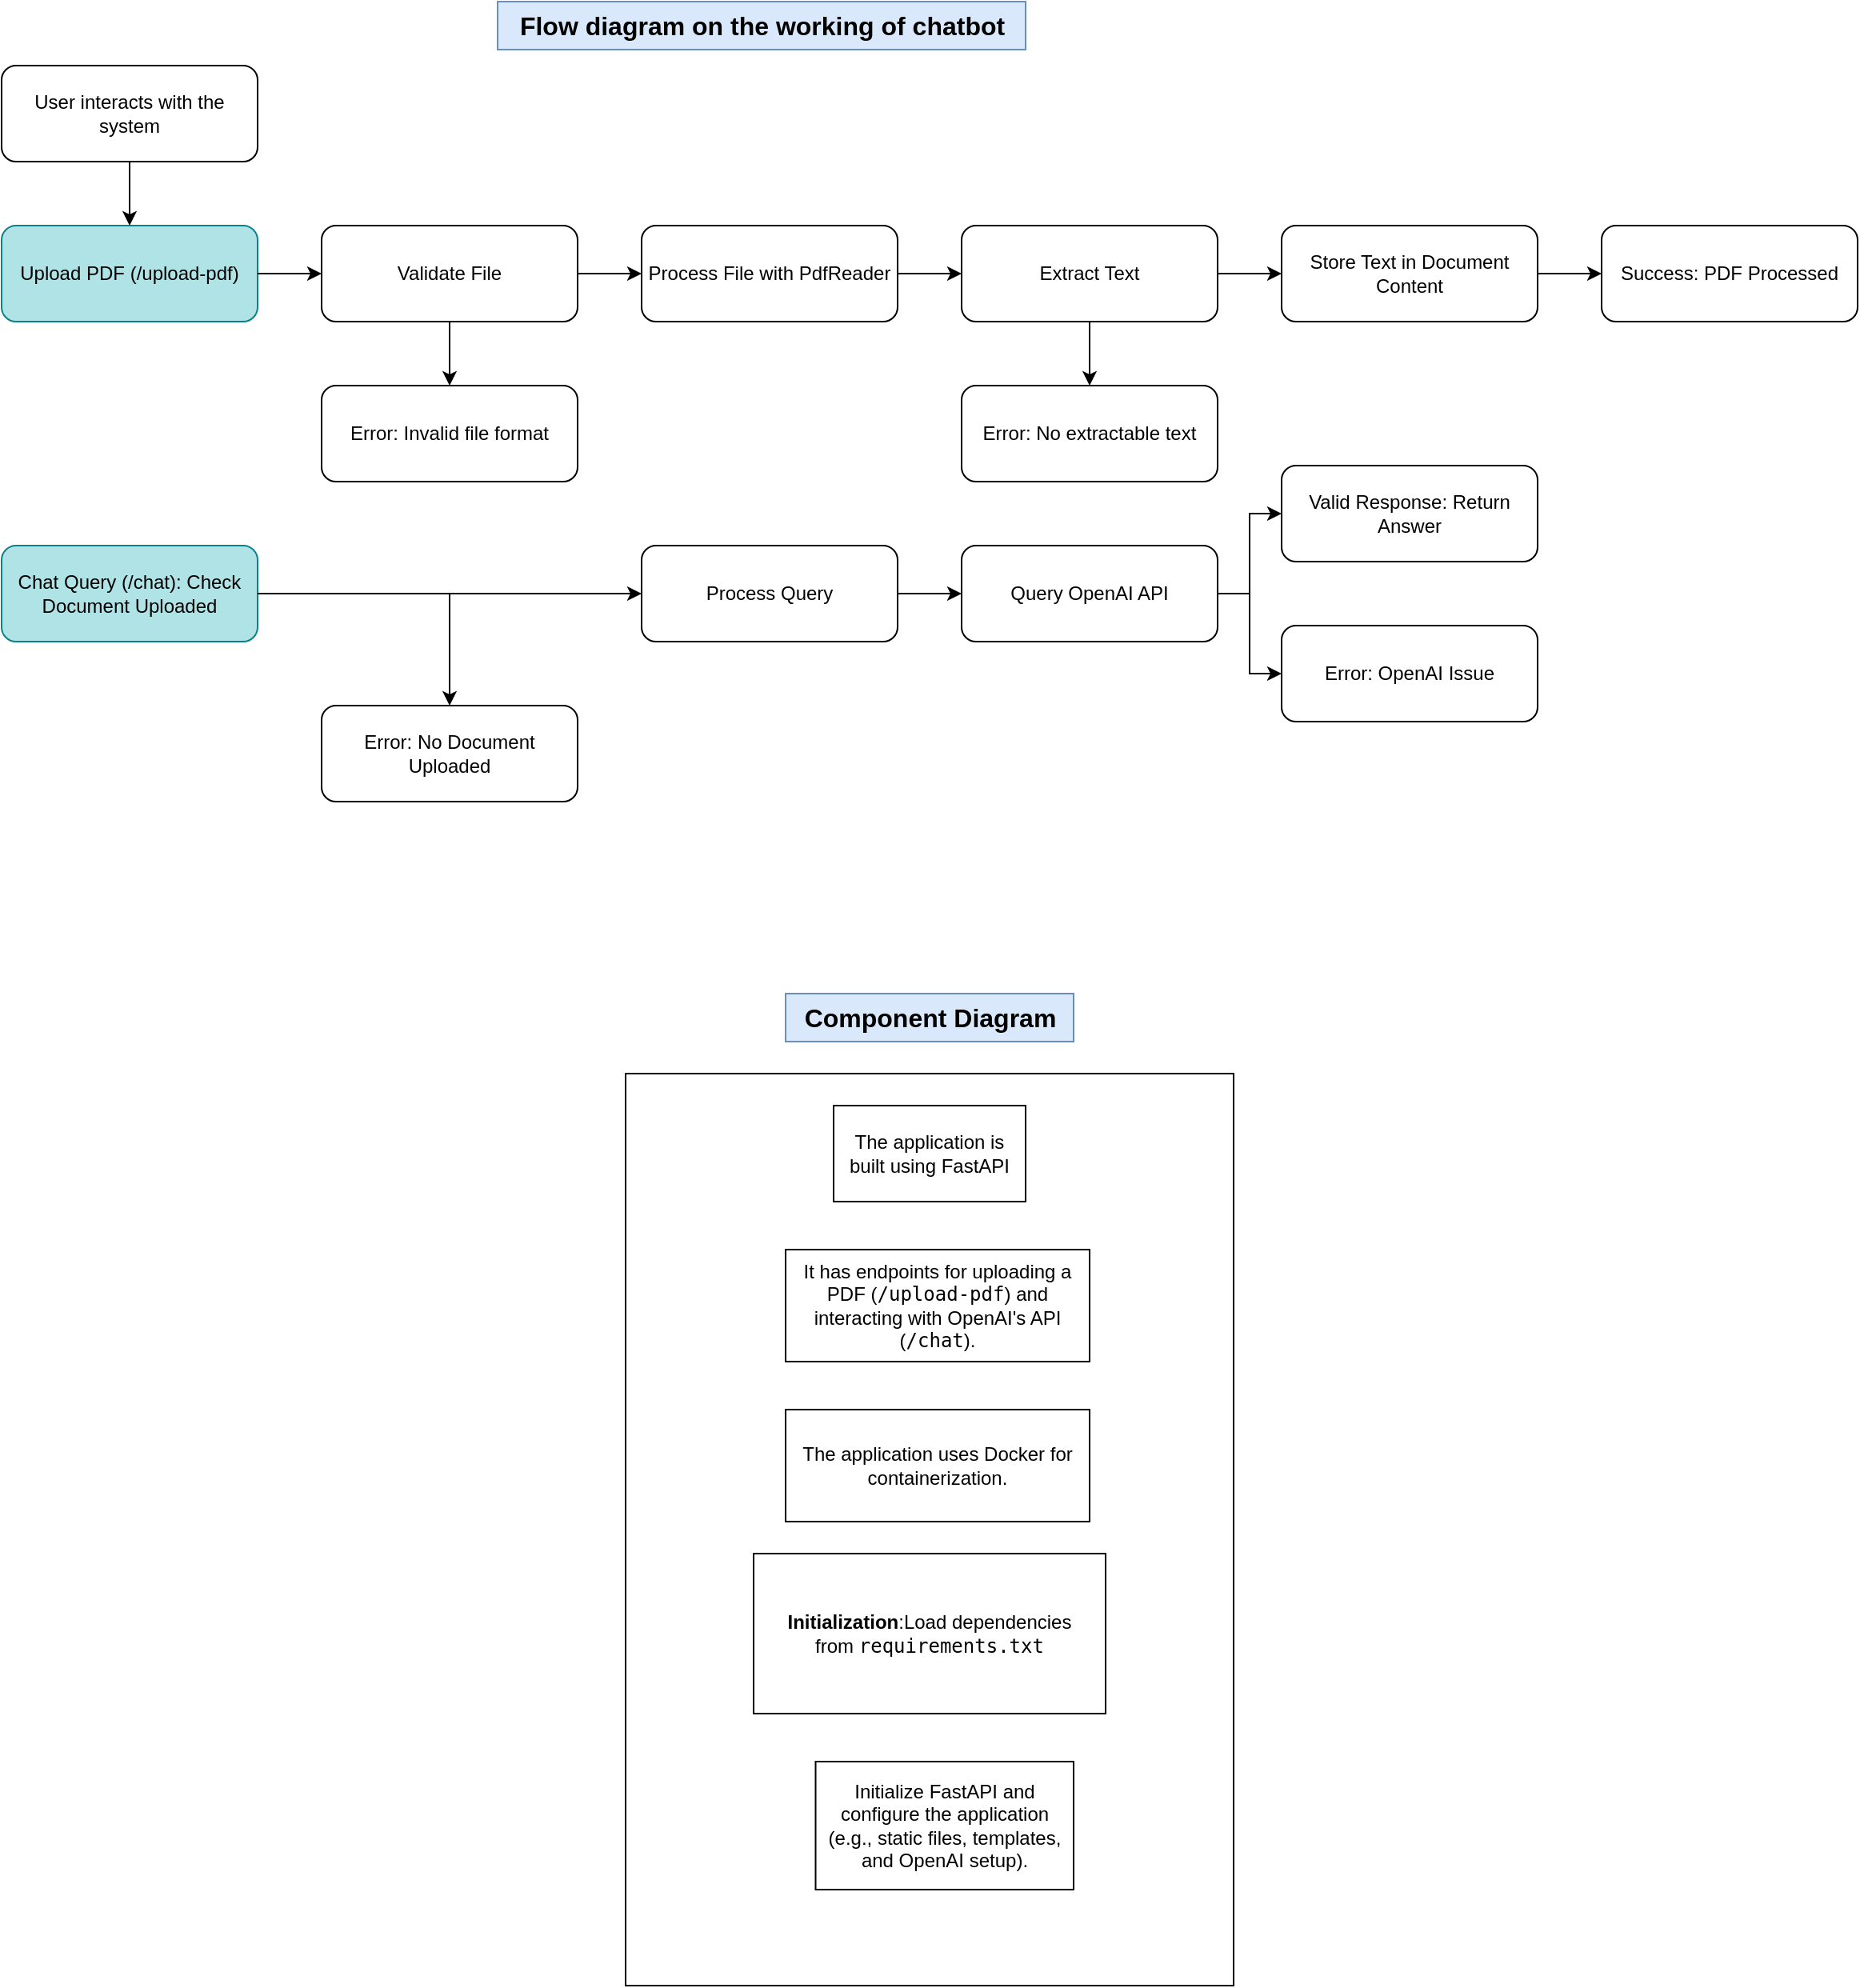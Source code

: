 <mxfile version="24.7.5">
  <diagram id="Y2N6PIRxHx6CrjyT46Iy" name="Page-1">
    <mxGraphModel dx="972" dy="860" grid="1" gridSize="10" guides="1" tooltips="1" connect="1" arrows="1" fold="1" page="1" pageScale="1" pageWidth="827" pageHeight="1169" math="0" shadow="0">
      <root>
        <mxCell id="0" />
        <mxCell id="1" parent="0" />
        <mxCell id="start" value="User interacts with the system" style="rounded=1;whiteSpace=wrap;html=1;" parent="1" vertex="1">
          <mxGeometry x="100" y="50" width="160" height="60" as="geometry" />
        </mxCell>
        <mxCell id="upload_pdf" value="Upload PDF (/upload-pdf)" style="rounded=1;whiteSpace=wrap;html=1;fillColor=#b0e3e6;strokeColor=#0e8088;" parent="1" vertex="1">
          <mxGeometry x="100" y="150" width="160" height="60" as="geometry" />
        </mxCell>
        <mxCell id="validate_pdf" value="Validate File" style="rounded=1;whiteSpace=wrap;html=1;" parent="1" vertex="1">
          <mxGeometry x="300" y="150" width="160" height="60" as="geometry" />
        </mxCell>
        <mxCell id="invalid_pdf" value="Error: Invalid file format" style="rounded=1;whiteSpace=wrap;html=1;" parent="1" vertex="1">
          <mxGeometry x="300" y="250" width="160" height="60" as="geometry" />
        </mxCell>
        <mxCell id="process_pdf" value="Process File with PdfReader" style="rounded=1;whiteSpace=wrap;html=1;" parent="1" vertex="1">
          <mxGeometry x="500" y="150" width="160" height="60" as="geometry" />
        </mxCell>
        <mxCell id="extract_text" value="Extract Text" style="rounded=1;whiteSpace=wrap;html=1;" parent="1" vertex="1">
          <mxGeometry x="700" y="150" width="160" height="60" as="geometry" />
        </mxCell>
        <mxCell id="no_text_error" value="Error: No extractable text" style="rounded=1;whiteSpace=wrap;html=1;" parent="1" vertex="1">
          <mxGeometry x="700" y="250" width="160" height="60" as="geometry" />
        </mxCell>
        <mxCell id="store_text" value="Store Text in Document Content" style="rounded=1;whiteSpace=wrap;html=1;" parent="1" vertex="1">
          <mxGeometry x="900" y="150" width="160" height="60" as="geometry" />
        </mxCell>
        <mxCell id="upload_success" value="Success: PDF Processed" style="rounded=1;whiteSpace=wrap;html=1;" parent="1" vertex="1">
          <mxGeometry x="1100" y="150" width="160" height="60" as="geometry" />
        </mxCell>
        <mxCell id="chat_check" value="Chat Query (/chat): Check Document Uploaded" style="rounded=1;whiteSpace=wrap;html=1;fillColor=#b0e3e6;strokeColor=#0e8088;" parent="1" vertex="1">
          <mxGeometry x="100" y="350" width="160" height="60" as="geometry" />
        </mxCell>
        <mxCell id="no_document_error" value="Error: No Document Uploaded" style="rounded=1;whiteSpace=wrap;html=1;" parent="1" vertex="1">
          <mxGeometry x="300" y="450" width="160" height="60" as="geometry" />
        </mxCell>
        <mxCell id="process_query" value="Process Query" style="rounded=1;whiteSpace=wrap;html=1;" parent="1" vertex="1">
          <mxGeometry x="500" y="350" width="160" height="60" as="geometry" />
        </mxCell>
        <mxCell id="query_openai" value="Query OpenAI API" style="rounded=1;whiteSpace=wrap;html=1;" parent="1" vertex="1">
          <mxGeometry x="700" y="350" width="160" height="60" as="geometry" />
        </mxCell>
        <mxCell id="valid_response" value="Valid Response: Return Answer" style="rounded=1;whiteSpace=wrap;html=1;" parent="1" vertex="1">
          <mxGeometry x="900" y="300" width="160" height="60" as="geometry" />
        </mxCell>
        <mxCell id="openai_error" value="Error: OpenAI Issue" style="rounded=1;whiteSpace=wrap;html=1;" parent="1" vertex="1">
          <mxGeometry x="900" y="400" width="160" height="60" as="geometry" />
        </mxCell>
        <mxCell id="start_to_upload_pdf" style="edgeStyle=orthogonalEdgeStyle;rounded=0;orthogonalLoop=1;" parent="1" source="start" target="upload_pdf" edge="1">
          <mxGeometry relative="1" as="geometry" />
        </mxCell>
        <mxCell id="upload_pdf_to_validate_pdf" style="edgeStyle=orthogonalEdgeStyle;rounded=0;orthogonalLoop=1;" parent="1" source="upload_pdf" target="validate_pdf" edge="1">
          <mxGeometry relative="1" as="geometry" />
        </mxCell>
        <mxCell id="validate_pdf_to_invalid_pdf" style="edgeStyle=orthogonalEdgeStyle;rounded=0;orthogonalLoop=1;" parent="1" source="validate_pdf" target="invalid_pdf" edge="1">
          <mxGeometry relative="1" as="geometry" />
        </mxCell>
        <mxCell id="validate_pdf_to_process_pdf" style="edgeStyle=orthogonalEdgeStyle;rounded=0;orthogonalLoop=1;" parent="1" source="validate_pdf" target="process_pdf" edge="1">
          <mxGeometry relative="1" as="geometry" />
        </mxCell>
        <mxCell id="process_pdf_to_extract_text" style="edgeStyle=orthogonalEdgeStyle;rounded=0;orthogonalLoop=1;" parent="1" source="process_pdf" target="extract_text" edge="1">
          <mxGeometry relative="1" as="geometry" />
        </mxCell>
        <mxCell id="extract_text_to_no_text_error" style="edgeStyle=orthogonalEdgeStyle;rounded=0;orthogonalLoop=1;" parent="1" source="extract_text" target="no_text_error" edge="1">
          <mxGeometry relative="1" as="geometry" />
        </mxCell>
        <mxCell id="extract_text_to_store_text" style="edgeStyle=orthogonalEdgeStyle;rounded=0;orthogonalLoop=1;" parent="1" source="extract_text" target="store_text" edge="1">
          <mxGeometry relative="1" as="geometry" />
        </mxCell>
        <mxCell id="store_text_to_upload_success" style="edgeStyle=orthogonalEdgeStyle;rounded=0;orthogonalLoop=1;" parent="1" source="store_text" target="upload_success" edge="1">
          <mxGeometry relative="1" as="geometry" />
        </mxCell>
        <mxCell id="chat_check_to_no_document_error" style="edgeStyle=orthogonalEdgeStyle;rounded=0;orthogonalLoop=1;" parent="1" source="chat_check" target="no_document_error" edge="1">
          <mxGeometry relative="1" as="geometry" />
        </mxCell>
        <mxCell id="chat_check_to_process_query" style="edgeStyle=orthogonalEdgeStyle;rounded=0;orthogonalLoop=1;" parent="1" source="chat_check" target="process_query" edge="1">
          <mxGeometry relative="1" as="geometry" />
        </mxCell>
        <mxCell id="process_query_to_query_openai" style="edgeStyle=orthogonalEdgeStyle;rounded=0;orthogonalLoop=1;" parent="1" source="process_query" target="query_openai" edge="1">
          <mxGeometry relative="1" as="geometry" />
        </mxCell>
        <mxCell id="query_openai_to_valid_response" style="edgeStyle=orthogonalEdgeStyle;rounded=0;orthogonalLoop=1;" parent="1" source="query_openai" target="valid_response" edge="1">
          <mxGeometry relative="1" as="geometry" />
        </mxCell>
        <mxCell id="query_openai_to_openai_error" style="edgeStyle=orthogonalEdgeStyle;rounded=0;orthogonalLoop=1;" parent="1" source="query_openai" target="openai_error" edge="1">
          <mxGeometry relative="1" as="geometry" />
        </mxCell>
        <mxCell id="m86hzeax6SAJfVHLKmPA-2" value="&lt;span style=&quot;font-size: 16px;&quot;&gt;&lt;b&gt;Flow diagram on the working of chatbot&lt;/b&gt;&lt;/span&gt;" style="text;html=1;align=center;verticalAlign=middle;resizable=0;points=[];autosize=1;strokeColor=#6c8ebf;fillColor=#dae8fc;" vertex="1" parent="1">
          <mxGeometry x="410" y="10" width="330" height="30" as="geometry" />
        </mxCell>
        <mxCell id="m86hzeax6SAJfVHLKmPA-3" value="&lt;b&gt;&lt;font style=&quot;font-size: 16px;&quot;&gt;Component Diagram&lt;/font&gt;&lt;/b&gt;" style="text;html=1;align=center;verticalAlign=middle;resizable=0;points=[];autosize=1;strokeColor=#6c8ebf;fillColor=#dae8fc;" vertex="1" parent="1">
          <mxGeometry x="590" y="630" width="180" height="30" as="geometry" />
        </mxCell>
        <mxCell id="m86hzeax6SAJfVHLKmPA-4" value="" style="rounded=0;whiteSpace=wrap;html=1;" vertex="1" parent="1">
          <mxGeometry x="490" y="680" width="380" height="570" as="geometry" />
        </mxCell>
        <mxCell id="m86hzeax6SAJfVHLKmPA-5" value="The application is built using FastAPI" style="rounded=0;whiteSpace=wrap;html=1;" vertex="1" parent="1">
          <mxGeometry x="620" y="700" width="120" height="60" as="geometry" />
        </mxCell>
        <mxCell id="m86hzeax6SAJfVHLKmPA-6" value="It has endpoints for uploading a PDF (&lt;code&gt;/upload-pdf&lt;/code&gt;) and interacting with OpenAI&#39;s API (&lt;code&gt;/chat&lt;/code&gt;)." style="rounded=0;whiteSpace=wrap;html=1;" vertex="1" parent="1">
          <mxGeometry x="590" y="790" width="190" height="70" as="geometry" />
        </mxCell>
        <mxCell id="m86hzeax6SAJfVHLKmPA-7" value="The application uses Docker for containerization." style="rounded=0;whiteSpace=wrap;html=1;" vertex="1" parent="1">
          <mxGeometry x="590" y="890" width="190" height="70" as="geometry" />
        </mxCell>
        <mxCell id="m86hzeax6SAJfVHLKmPA-8" value="&lt;strong&gt;Initialization&lt;/strong&gt;:&lt;span style=&quot;background-color: initial;&quot;&gt;Load dependencies from&amp;nbsp;&lt;/span&gt;&lt;code style=&quot;background-color: initial;&quot;&gt;requirements.txt&lt;/code&gt;" style="rounded=0;whiteSpace=wrap;html=1;align=center;" vertex="1" parent="1">
          <mxGeometry x="570" y="980" width="220" height="100" as="geometry" />
        </mxCell>
        <mxCell id="m86hzeax6SAJfVHLKmPA-9" value="Initialize FastAPI and configure the application (e.g., static files, templates, and OpenAI setup)." style="rounded=0;whiteSpace=wrap;html=1;" vertex="1" parent="1">
          <mxGeometry x="608.75" y="1110" width="161.25" height="80" as="geometry" />
        </mxCell>
      </root>
    </mxGraphModel>
  </diagram>
</mxfile>
